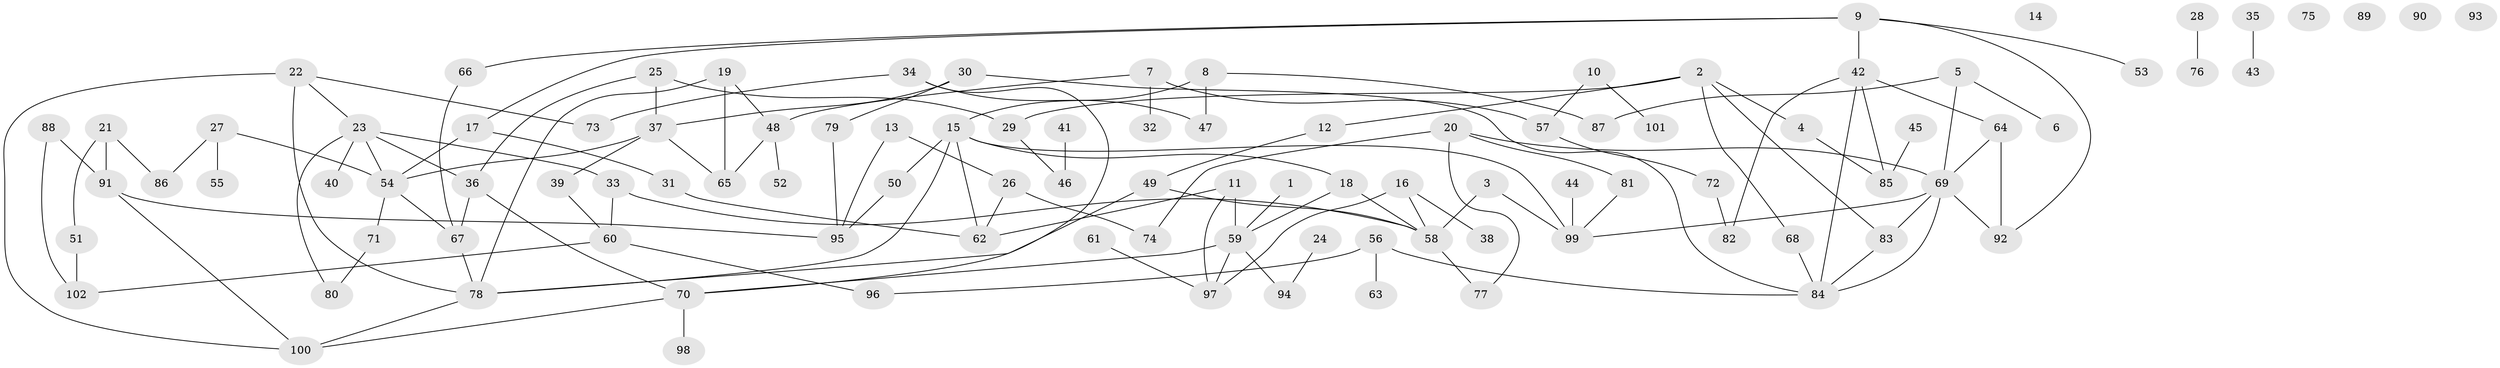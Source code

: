 // coarse degree distribution, {1: 0.26229508196721313, 0: 0.08196721311475409, 2: 0.22950819672131148, 7: 0.01639344262295082, 4: 0.11475409836065574, 3: 0.09836065573770492, 6: 0.03278688524590164, 5: 0.13114754098360656, 9: 0.01639344262295082, 8: 0.01639344262295082}
// Generated by graph-tools (version 1.1) at 2025/43/03/04/25 21:43:20]
// undirected, 102 vertices, 136 edges
graph export_dot {
graph [start="1"]
  node [color=gray90,style=filled];
  1;
  2;
  3;
  4;
  5;
  6;
  7;
  8;
  9;
  10;
  11;
  12;
  13;
  14;
  15;
  16;
  17;
  18;
  19;
  20;
  21;
  22;
  23;
  24;
  25;
  26;
  27;
  28;
  29;
  30;
  31;
  32;
  33;
  34;
  35;
  36;
  37;
  38;
  39;
  40;
  41;
  42;
  43;
  44;
  45;
  46;
  47;
  48;
  49;
  50;
  51;
  52;
  53;
  54;
  55;
  56;
  57;
  58;
  59;
  60;
  61;
  62;
  63;
  64;
  65;
  66;
  67;
  68;
  69;
  70;
  71;
  72;
  73;
  74;
  75;
  76;
  77;
  78;
  79;
  80;
  81;
  82;
  83;
  84;
  85;
  86;
  87;
  88;
  89;
  90;
  91;
  92;
  93;
  94;
  95;
  96;
  97;
  98;
  99;
  100;
  101;
  102;
  1 -- 59;
  2 -- 4;
  2 -- 12;
  2 -- 29;
  2 -- 68;
  2 -- 83;
  3 -- 58;
  3 -- 99;
  4 -- 85;
  5 -- 6;
  5 -- 69;
  5 -- 87;
  7 -- 32;
  7 -- 48;
  7 -- 57;
  8 -- 15;
  8 -- 47;
  8 -- 87;
  9 -- 17;
  9 -- 42;
  9 -- 53;
  9 -- 66;
  9 -- 92;
  10 -- 57;
  10 -- 101;
  11 -- 59;
  11 -- 62;
  11 -- 97;
  12 -- 49;
  13 -- 26;
  13 -- 95;
  15 -- 18;
  15 -- 50;
  15 -- 62;
  15 -- 78;
  15 -- 99;
  16 -- 38;
  16 -- 58;
  16 -- 97;
  17 -- 31;
  17 -- 54;
  18 -- 58;
  18 -- 59;
  19 -- 48;
  19 -- 65;
  19 -- 78;
  20 -- 69;
  20 -- 74;
  20 -- 77;
  20 -- 81;
  21 -- 51;
  21 -- 86;
  21 -- 91;
  22 -- 23;
  22 -- 73;
  22 -- 78;
  22 -- 100;
  23 -- 33;
  23 -- 36;
  23 -- 40;
  23 -- 54;
  23 -- 80;
  24 -- 94;
  25 -- 29;
  25 -- 36;
  25 -- 37;
  26 -- 62;
  26 -- 74;
  27 -- 54;
  27 -- 55;
  27 -- 86;
  28 -- 76;
  29 -- 46;
  30 -- 37;
  30 -- 79;
  30 -- 84;
  31 -- 62;
  33 -- 58;
  33 -- 60;
  34 -- 47;
  34 -- 70;
  34 -- 73;
  35 -- 43;
  36 -- 67;
  36 -- 70;
  37 -- 39;
  37 -- 54;
  37 -- 65;
  39 -- 60;
  41 -- 46;
  42 -- 64;
  42 -- 82;
  42 -- 84;
  42 -- 85;
  44 -- 99;
  45 -- 85;
  48 -- 52;
  48 -- 65;
  49 -- 58;
  49 -- 78;
  50 -- 95;
  51 -- 102;
  54 -- 67;
  54 -- 71;
  56 -- 63;
  56 -- 84;
  56 -- 96;
  57 -- 72;
  58 -- 77;
  59 -- 70;
  59 -- 94;
  59 -- 97;
  60 -- 96;
  60 -- 102;
  61 -- 97;
  64 -- 69;
  64 -- 92;
  66 -- 67;
  67 -- 78;
  68 -- 84;
  69 -- 83;
  69 -- 84;
  69 -- 92;
  69 -- 99;
  70 -- 98;
  70 -- 100;
  71 -- 80;
  72 -- 82;
  78 -- 100;
  79 -- 95;
  81 -- 99;
  83 -- 84;
  88 -- 91;
  88 -- 102;
  91 -- 95;
  91 -- 100;
}
